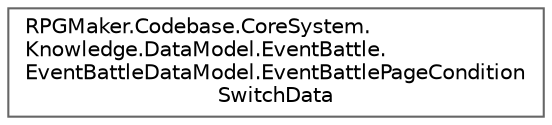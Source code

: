 digraph "クラス階層図"
{
 // LATEX_PDF_SIZE
  bgcolor="transparent";
  edge [fontname=Helvetica,fontsize=10,labelfontname=Helvetica,labelfontsize=10];
  node [fontname=Helvetica,fontsize=10,shape=box,height=0.2,width=0.4];
  rankdir="LR";
  Node0 [id="Node000000",label="RPGMaker.Codebase.CoreSystem.\lKnowledge.DataModel.EventBattle.\lEventBattleDataModel.EventBattlePageCondition\lSwitchData",height=0.2,width=0.4,color="grey40", fillcolor="white", style="filled",URL="$df/dfe/class_r_p_g_maker_1_1_codebase_1_1_core_system_1_1_knowledge_1_1_data_model_1_1_event_battle_1_1c8cc1217aa9f77f785f4cae34d0b8f63.html",tooltip=" "];
}
